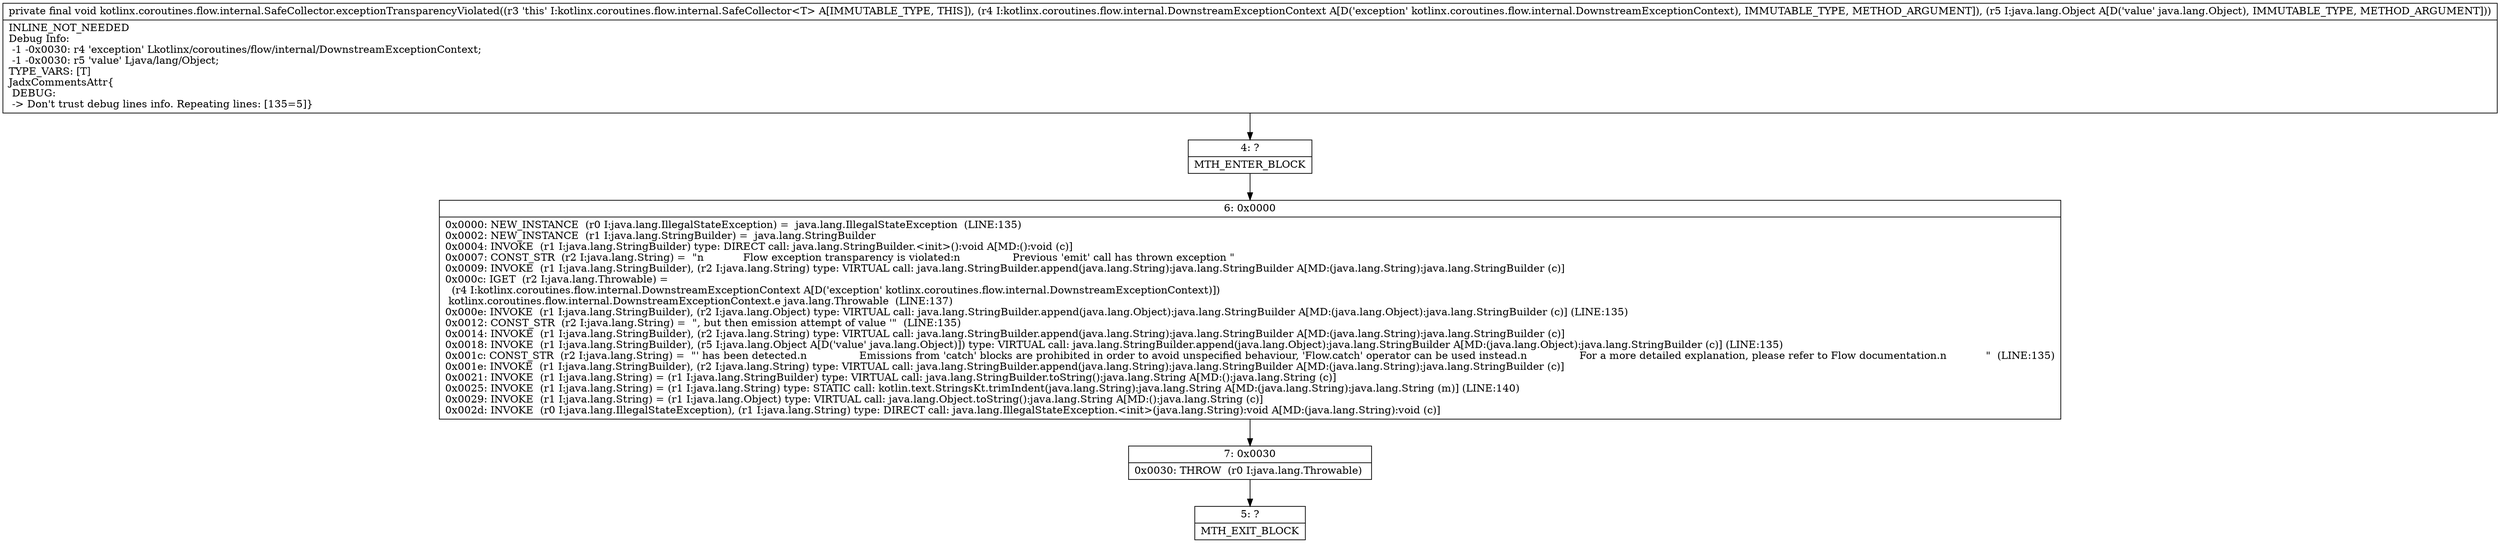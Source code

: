digraph "CFG forkotlinx.coroutines.flow.internal.SafeCollector.exceptionTransparencyViolated(Lkotlinx\/coroutines\/flow\/internal\/DownstreamExceptionContext;Ljava\/lang\/Object;)V" {
Node_4 [shape=record,label="{4\:\ ?|MTH_ENTER_BLOCK\l}"];
Node_6 [shape=record,label="{6\:\ 0x0000|0x0000: NEW_INSTANCE  (r0 I:java.lang.IllegalStateException) =  java.lang.IllegalStateException  (LINE:135)\l0x0002: NEW_INSTANCE  (r1 I:java.lang.StringBuilder) =  java.lang.StringBuilder \l0x0004: INVOKE  (r1 I:java.lang.StringBuilder) type: DIRECT call: java.lang.StringBuilder.\<init\>():void A[MD:():void (c)]\l0x0007: CONST_STR  (r2 I:java.lang.String) =  \"n            Flow exception transparency is violated:n                Previous 'emit' call has thrown exception \" \l0x0009: INVOKE  (r1 I:java.lang.StringBuilder), (r2 I:java.lang.String) type: VIRTUAL call: java.lang.StringBuilder.append(java.lang.String):java.lang.StringBuilder A[MD:(java.lang.String):java.lang.StringBuilder (c)]\l0x000c: IGET  (r2 I:java.lang.Throwable) = \l  (r4 I:kotlinx.coroutines.flow.internal.DownstreamExceptionContext A[D('exception' kotlinx.coroutines.flow.internal.DownstreamExceptionContext)])\l kotlinx.coroutines.flow.internal.DownstreamExceptionContext.e java.lang.Throwable  (LINE:137)\l0x000e: INVOKE  (r1 I:java.lang.StringBuilder), (r2 I:java.lang.Object) type: VIRTUAL call: java.lang.StringBuilder.append(java.lang.Object):java.lang.StringBuilder A[MD:(java.lang.Object):java.lang.StringBuilder (c)] (LINE:135)\l0x0012: CONST_STR  (r2 I:java.lang.String) =  \", but then emission attempt of value '\"  (LINE:135)\l0x0014: INVOKE  (r1 I:java.lang.StringBuilder), (r2 I:java.lang.String) type: VIRTUAL call: java.lang.StringBuilder.append(java.lang.String):java.lang.StringBuilder A[MD:(java.lang.String):java.lang.StringBuilder (c)]\l0x0018: INVOKE  (r1 I:java.lang.StringBuilder), (r5 I:java.lang.Object A[D('value' java.lang.Object)]) type: VIRTUAL call: java.lang.StringBuilder.append(java.lang.Object):java.lang.StringBuilder A[MD:(java.lang.Object):java.lang.StringBuilder (c)] (LINE:135)\l0x001c: CONST_STR  (r2 I:java.lang.String) =  \"' has been detected.n                Emissions from 'catch' blocks are prohibited in order to avoid unspecified behaviour, 'Flow.catch' operator can be used instead.n                For a more detailed explanation, please refer to Flow documentation.n            \"  (LINE:135)\l0x001e: INVOKE  (r1 I:java.lang.StringBuilder), (r2 I:java.lang.String) type: VIRTUAL call: java.lang.StringBuilder.append(java.lang.String):java.lang.StringBuilder A[MD:(java.lang.String):java.lang.StringBuilder (c)]\l0x0021: INVOKE  (r1 I:java.lang.String) = (r1 I:java.lang.StringBuilder) type: VIRTUAL call: java.lang.StringBuilder.toString():java.lang.String A[MD:():java.lang.String (c)]\l0x0025: INVOKE  (r1 I:java.lang.String) = (r1 I:java.lang.String) type: STATIC call: kotlin.text.StringsKt.trimIndent(java.lang.String):java.lang.String A[MD:(java.lang.String):java.lang.String (m)] (LINE:140)\l0x0029: INVOKE  (r1 I:java.lang.String) = (r1 I:java.lang.Object) type: VIRTUAL call: java.lang.Object.toString():java.lang.String A[MD:():java.lang.String (c)]\l0x002d: INVOKE  (r0 I:java.lang.IllegalStateException), (r1 I:java.lang.String) type: DIRECT call: java.lang.IllegalStateException.\<init\>(java.lang.String):void A[MD:(java.lang.String):void (c)]\l}"];
Node_7 [shape=record,label="{7\:\ 0x0030|0x0030: THROW  (r0 I:java.lang.Throwable) \l}"];
Node_5 [shape=record,label="{5\:\ ?|MTH_EXIT_BLOCK\l}"];
MethodNode[shape=record,label="{private final void kotlinx.coroutines.flow.internal.SafeCollector.exceptionTransparencyViolated((r3 'this' I:kotlinx.coroutines.flow.internal.SafeCollector\<T\> A[IMMUTABLE_TYPE, THIS]), (r4 I:kotlinx.coroutines.flow.internal.DownstreamExceptionContext A[D('exception' kotlinx.coroutines.flow.internal.DownstreamExceptionContext), IMMUTABLE_TYPE, METHOD_ARGUMENT]), (r5 I:java.lang.Object A[D('value' java.lang.Object), IMMUTABLE_TYPE, METHOD_ARGUMENT]))  | INLINE_NOT_NEEDED\lDebug Info:\l  \-1 \-0x0030: r4 'exception' Lkotlinx\/coroutines\/flow\/internal\/DownstreamExceptionContext;\l  \-1 \-0x0030: r5 'value' Ljava\/lang\/Object;\lTYPE_VARS: [T]\lJadxCommentsAttr\{\l DEBUG: \l \-\> Don't trust debug lines info. Repeating lines: [135=5]\}\l}"];
MethodNode -> Node_4;Node_4 -> Node_6;
Node_6 -> Node_7;
Node_7 -> Node_5;
}

